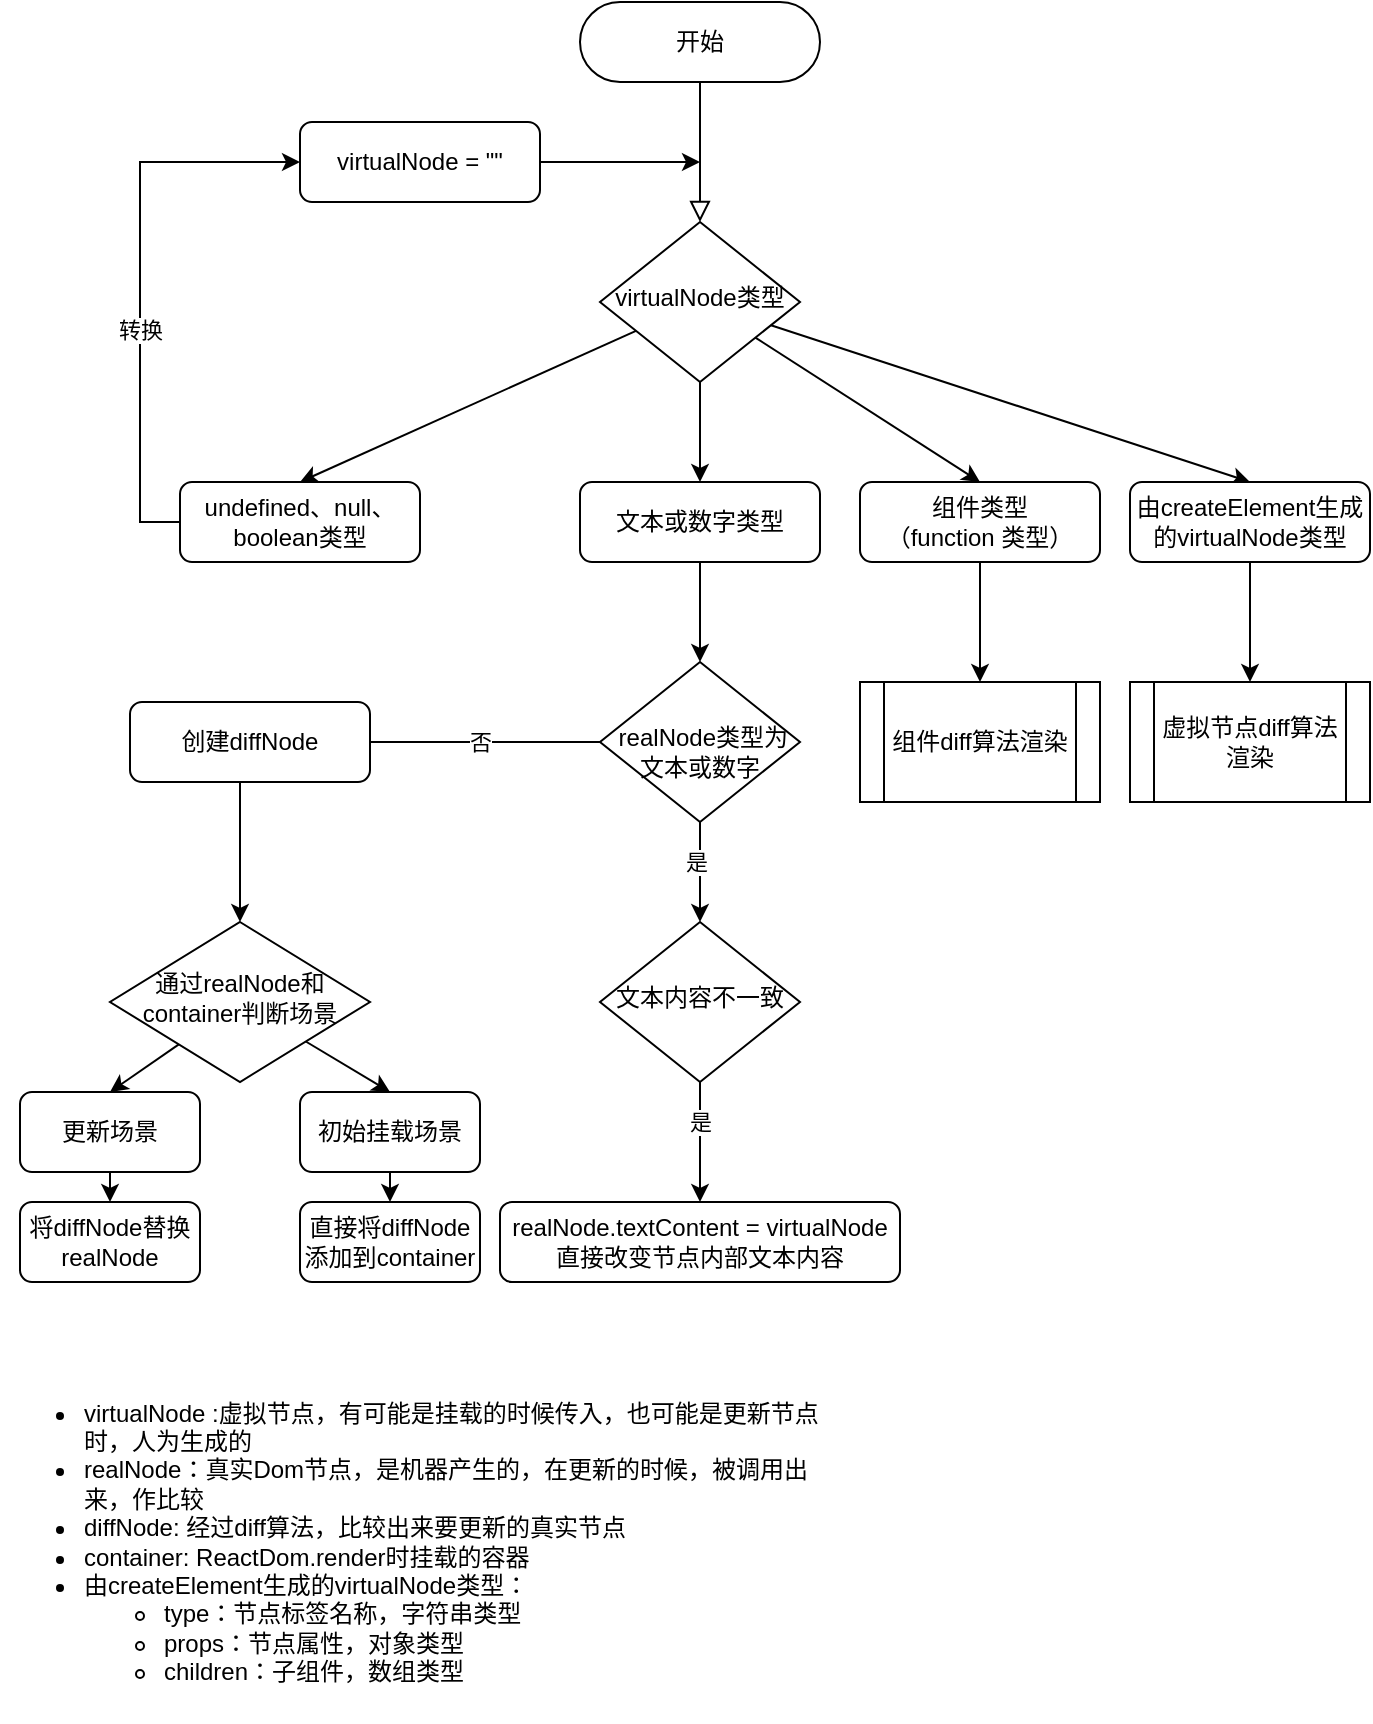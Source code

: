 <mxfile version="14.6.13" type="device" pages="5"><diagram id="C5RBs43oDa-KdzZeNtuy" name="主框架diff算法"><mxGraphModel dx="1100" dy="832" grid="1" gridSize="10" guides="1" tooltips="1" connect="1" arrows="1" fold="1" page="1" pageScale="1" pageWidth="827" pageHeight="1169" math="0" shadow="0"><root><mxCell id="WIyWlLk6GJQsqaUBKTNV-0"/><mxCell id="WIyWlLk6GJQsqaUBKTNV-1" parent="WIyWlLk6GJQsqaUBKTNV-0"/><mxCell id="WIyWlLk6GJQsqaUBKTNV-2" value="" style="rounded=0;html=1;jettySize=auto;orthogonalLoop=1;fontSize=11;endArrow=block;endFill=0;endSize=8;strokeWidth=1;shadow=0;labelBackgroundColor=none;edgeStyle=orthogonalEdgeStyle;" parent="WIyWlLk6GJQsqaUBKTNV-1" source="WIyWlLk6GJQsqaUBKTNV-3" target="WIyWlLk6GJQsqaUBKTNV-6" edge="1"><mxGeometry relative="1" as="geometry"/></mxCell><mxCell id="WIyWlLk6GJQsqaUBKTNV-3" value="开始" style="rounded=1;whiteSpace=wrap;html=1;fontSize=12;glass=0;strokeWidth=1;shadow=0;arcSize=50;" parent="WIyWlLk6GJQsqaUBKTNV-1" vertex="1"><mxGeometry x="343" y="130" width="120" height="40" as="geometry"/></mxCell><mxCell id="iHR2rV2-l91cY3RqKarY-4" style="edgeStyle=orthogonalEdgeStyle;rounded=0;orthogonalLoop=1;jettySize=auto;html=1;entryX=0.5;entryY=0;entryDx=0;entryDy=0;" edge="1" parent="WIyWlLk6GJQsqaUBKTNV-1" source="WIyWlLk6GJQsqaUBKTNV-6" target="iHR2rV2-l91cY3RqKarY-1"><mxGeometry relative="1" as="geometry"/></mxCell><mxCell id="iHR2rV2-l91cY3RqKarY-100" style="edgeStyle=none;rounded=0;orthogonalLoop=1;jettySize=auto;html=1;entryX=0.5;entryY=0;entryDx=0;entryDy=0;" edge="1" parent="WIyWlLk6GJQsqaUBKTNV-1" source="WIyWlLk6GJQsqaUBKTNV-6" target="iHR2rV2-l91cY3RqKarY-99"><mxGeometry relative="1" as="geometry"/></mxCell><mxCell id="iHR2rV2-l91cY3RqKarY-101" style="edgeStyle=none;rounded=0;orthogonalLoop=1;jettySize=auto;html=1;entryX=0.5;entryY=0;entryDx=0;entryDy=0;" edge="1" parent="WIyWlLk6GJQsqaUBKTNV-1" source="WIyWlLk6GJQsqaUBKTNV-6" target="iHR2rV2-l91cY3RqKarY-2"><mxGeometry relative="1" as="geometry"/></mxCell><mxCell id="iHR2rV2-l91cY3RqKarY-102" style="edgeStyle=none;rounded=0;orthogonalLoop=1;jettySize=auto;html=1;entryX=0.5;entryY=0;entryDx=0;entryDy=0;" edge="1" parent="WIyWlLk6GJQsqaUBKTNV-1" source="WIyWlLk6GJQsqaUBKTNV-6" target="iHR2rV2-l91cY3RqKarY-0"><mxGeometry relative="1" as="geometry"/></mxCell><mxCell id="WIyWlLk6GJQsqaUBKTNV-6" value="&lt;font style=&quot;font-size: 12px&quot;&gt;virtualNode类型&lt;/font&gt;" style="rhombus;whiteSpace=wrap;html=1;shadow=0;fontFamily=Helvetica;fontSize=12;align=center;strokeWidth=1;spacing=6;spacingTop=-4;" parent="WIyWlLk6GJQsqaUBKTNV-1" vertex="1"><mxGeometry x="353" y="240" width="100" height="80" as="geometry"/></mxCell><mxCell id="iHR2rV2-l91cY3RqKarY-18" style="edgeStyle=elbowEdgeStyle;rounded=0;orthogonalLoop=1;jettySize=auto;html=1;entryX=0;entryY=0.5;entryDx=0;entryDy=0;" edge="1" parent="WIyWlLk6GJQsqaUBKTNV-1" source="iHR2rV2-l91cY3RqKarY-0" target="iHR2rV2-l91cY3RqKarY-9"><mxGeometry relative="1" as="geometry"><Array as="points"><mxPoint x="123" y="290"/></Array></mxGeometry></mxCell><mxCell id="iHR2rV2-l91cY3RqKarY-23" value="转换" style="edgeLabel;html=1;align=center;verticalAlign=middle;resizable=0;points=[];" vertex="1" connectable="0" parent="iHR2rV2-l91cY3RqKarY-18"><mxGeometry x="0.536" y="-3" relative="1" as="geometry"><mxPoint x="-15" y="81" as="offset"/></mxGeometry></mxCell><mxCell id="iHR2rV2-l91cY3RqKarY-0" value="&lt;span&gt;undefined、null、&lt;/span&gt;&lt;br style=&quot;box-sizing: border-box ; margin: 0px ; padding: 0px&quot;&gt;&lt;span&gt;boolean类型&lt;/span&gt;" style="rounded=1;whiteSpace=wrap;html=1;fontSize=12;glass=0;strokeWidth=1;shadow=0;" vertex="1" parent="WIyWlLk6GJQsqaUBKTNV-1"><mxGeometry x="143" y="370" width="120" height="40" as="geometry"/></mxCell><mxCell id="iHR2rV2-l91cY3RqKarY-25" style="edgeStyle=elbowEdgeStyle;rounded=0;orthogonalLoop=1;jettySize=auto;html=1;entryX=0.5;entryY=0;entryDx=0;entryDy=0;" edge="1" parent="WIyWlLk6GJQsqaUBKTNV-1" source="iHR2rV2-l91cY3RqKarY-1" target="iHR2rV2-l91cY3RqKarY-24"><mxGeometry relative="1" as="geometry"/></mxCell><mxCell id="iHR2rV2-l91cY3RqKarY-1" value="&lt;span&gt;文本或数字类型&lt;/span&gt;" style="rounded=1;whiteSpace=wrap;html=1;fontSize=12;glass=0;strokeWidth=1;shadow=0;" vertex="1" parent="WIyWlLk6GJQsqaUBKTNV-1"><mxGeometry x="343" y="370" width="120" height="40" as="geometry"/></mxCell><mxCell id="iHR2rV2-l91cY3RqKarY-107" style="edgeStyle=none;rounded=0;orthogonalLoop=1;jettySize=auto;html=1;entryX=0.5;entryY=0;entryDx=0;entryDy=0;" edge="1" parent="WIyWlLk6GJQsqaUBKTNV-1" source="iHR2rV2-l91cY3RqKarY-2" target="iHR2rV2-l91cY3RqKarY-105"><mxGeometry relative="1" as="geometry"/></mxCell><mxCell id="iHR2rV2-l91cY3RqKarY-2" value="&lt;span&gt;组件类型&lt;/span&gt;&lt;br style=&quot;box-sizing: border-box ; margin: 0px ; padding: 0px&quot;&gt;&lt;span&gt;（function 类型）&lt;/span&gt;" style="rounded=1;whiteSpace=wrap;html=1;fontSize=12;glass=0;strokeWidth=1;shadow=0;" vertex="1" parent="WIyWlLk6GJQsqaUBKTNV-1"><mxGeometry x="483" y="370" width="120" height="40" as="geometry"/></mxCell><mxCell id="iHR2rV2-l91cY3RqKarY-11" style="edgeStyle=orthogonalEdgeStyle;rounded=0;orthogonalLoop=1;jettySize=auto;html=1;" edge="1" parent="WIyWlLk6GJQsqaUBKTNV-1" source="iHR2rV2-l91cY3RqKarY-9"><mxGeometry relative="1" as="geometry"><mxPoint x="403" y="210" as="targetPoint"/><Array as="points"><mxPoint x="323" y="210"/><mxPoint x="323" y="210"/></Array></mxGeometry></mxCell><mxCell id="iHR2rV2-l91cY3RqKarY-9" value="&lt;span&gt;virtualNode = &quot;&quot;&lt;/span&gt;" style="rounded=1;whiteSpace=wrap;html=1;fontSize=12;glass=0;strokeWidth=1;shadow=0;" vertex="1" parent="WIyWlLk6GJQsqaUBKTNV-1"><mxGeometry x="203" y="190" width="120" height="40" as="geometry"/></mxCell><mxCell id="iHR2rV2-l91cY3RqKarY-12" style="edgeStyle=orthogonalEdgeStyle;rounded=0;orthogonalLoop=1;jettySize=auto;html=1;exitX=0.5;exitY=1;exitDx=0;exitDy=0;" edge="1" parent="WIyWlLk6GJQsqaUBKTNV-1" source="iHR2rV2-l91cY3RqKarY-9" target="iHR2rV2-l91cY3RqKarY-9"><mxGeometry relative="1" as="geometry"/></mxCell><mxCell id="iHR2rV2-l91cY3RqKarY-54" style="edgeStyle=elbowEdgeStyle;rounded=0;orthogonalLoop=1;jettySize=auto;html=1;entryX=0.5;entryY=0;entryDx=0;entryDy=0;" edge="1" parent="WIyWlLk6GJQsqaUBKTNV-1" source="iHR2rV2-l91cY3RqKarY-24" target="iHR2rV2-l91cY3RqKarY-52"><mxGeometry relative="1" as="geometry"/></mxCell><mxCell id="iHR2rV2-l91cY3RqKarY-59" style="edgeStyle=elbowEdgeStyle;rounded=0;orthogonalLoop=1;jettySize=auto;html=1;entryX=0;entryY=0.5;entryDx=0;entryDy=0;" edge="1" parent="WIyWlLk6GJQsqaUBKTNV-1" source="iHR2rV2-l91cY3RqKarY-24" target="iHR2rV2-l91cY3RqKarY-58"><mxGeometry relative="1" as="geometry"/></mxCell><mxCell id="iHR2rV2-l91cY3RqKarY-24" value="&lt;font style=&quot;font-size: 12px&quot;&gt;&lt;br style=&quot;box-sizing: border-box ; margin: 0px ; padding: 0px&quot;&gt;&amp;nbsp;realNode类型为文本或数字&lt;/font&gt;" style="rhombus;whiteSpace=wrap;html=1;shadow=0;fontFamily=Helvetica;fontSize=12;align=center;strokeWidth=1;spacing=6;spacingTop=-4;" vertex="1" parent="WIyWlLk6GJQsqaUBKTNV-1"><mxGeometry x="353" y="460" width="100" height="80" as="geometry"/></mxCell><mxCell id="iHR2rV2-l91cY3RqKarY-35" value="是" style="edgeLabel;html=1;align=center;verticalAlign=middle;resizable=0;points=[];" vertex="1" connectable="0" parent="WIyWlLk6GJQsqaUBKTNV-1"><mxGeometry x="401" y="560" as="geometry"/></mxCell><mxCell id="iHR2rV2-l91cY3RqKarY-48" value="否" style="edgeLabel;html=1;align=center;verticalAlign=middle;resizable=0;points=[];" vertex="1" connectable="0" parent="WIyWlLk6GJQsqaUBKTNV-1"><mxGeometry x="293" y="500" as="geometry"/></mxCell><mxCell id="iHR2rV2-l91cY3RqKarY-94" style="edgeStyle=elbowEdgeStyle;rounded=0;orthogonalLoop=1;jettySize=auto;html=1;" edge="1" parent="WIyWlLk6GJQsqaUBKTNV-1" source="iHR2rV2-l91cY3RqKarY-50" target="iHR2rV2-l91cY3RqKarY-92"><mxGeometry relative="1" as="geometry"/></mxCell><mxCell id="iHR2rV2-l91cY3RqKarY-50" value="更新场景" style="rounded=1;whiteSpace=wrap;html=1;fontSize=12;glass=0;strokeWidth=1;shadow=0;" vertex="1" parent="WIyWlLk6GJQsqaUBKTNV-1"><mxGeometry x="63" y="675" width="90" height="40" as="geometry"/></mxCell><mxCell id="iHR2rV2-l91cY3RqKarY-55" style="edgeStyle=elbowEdgeStyle;rounded=0;orthogonalLoop=1;jettySize=auto;html=1;entryX=0.5;entryY=0;entryDx=0;entryDy=0;" edge="1" parent="WIyWlLk6GJQsqaUBKTNV-1" source="iHR2rV2-l91cY3RqKarY-52" target="iHR2rV2-l91cY3RqKarY-53"><mxGeometry relative="1" as="geometry"/></mxCell><mxCell id="iHR2rV2-l91cY3RqKarY-52" value="文本内容不一致" style="rhombus;whiteSpace=wrap;html=1;shadow=0;fontFamily=Helvetica;fontSize=12;align=center;strokeWidth=1;spacing=6;spacingTop=-4;" vertex="1" parent="WIyWlLk6GJQsqaUBKTNV-1"><mxGeometry x="353" y="590" width="100" height="80" as="geometry"/></mxCell><mxCell id="iHR2rV2-l91cY3RqKarY-53" value="&lt;font style=&quot;font-size: 12px&quot;&gt;realNode.textContent&amp;nbsp;=&amp;nbsp;virtualNode&lt;br style=&quot;box-sizing: border-box ; margin: 0px ; padding: 0px&quot;&gt;直接改变节点内部文本内容&lt;/font&gt;" style="rounded=1;whiteSpace=wrap;html=1;fontSize=12;glass=0;strokeWidth=1;shadow=0;" vertex="1" parent="WIyWlLk6GJQsqaUBKTNV-1"><mxGeometry x="303" y="730" width="200" height="40" as="geometry"/></mxCell><mxCell id="iHR2rV2-l91cY3RqKarY-56" value="是" style="edgeLabel;html=1;align=center;verticalAlign=middle;resizable=0;points=[];" vertex="1" connectable="0" parent="WIyWlLk6GJQsqaUBKTNV-1"><mxGeometry x="403" y="690" as="geometry"/></mxCell><mxCell id="iHR2rV2-l91cY3RqKarY-97" style="edgeStyle=none;rounded=0;orthogonalLoop=1;jettySize=auto;html=1;entryX=0.5;entryY=0;entryDx=0;entryDy=0;" edge="1" parent="WIyWlLk6GJQsqaUBKTNV-1" source="iHR2rV2-l91cY3RqKarY-57" target="iHR2rV2-l91cY3RqKarY-86"><mxGeometry relative="1" as="geometry"/></mxCell><mxCell id="iHR2rV2-l91cY3RqKarY-98" style="edgeStyle=none;rounded=0;orthogonalLoop=1;jettySize=auto;html=1;entryX=0.5;entryY=0;entryDx=0;entryDy=0;" edge="1" parent="WIyWlLk6GJQsqaUBKTNV-1" source="iHR2rV2-l91cY3RqKarY-57" target="iHR2rV2-l91cY3RqKarY-50"><mxGeometry relative="1" as="geometry"/></mxCell><mxCell id="iHR2rV2-l91cY3RqKarY-57" value="通过realNode和container判断场景" style="rhombus;whiteSpace=wrap;html=1;shadow=0;fontFamily=Helvetica;fontSize=12;align=center;strokeWidth=1;spacing=6;spacingTop=-4;" vertex="1" parent="WIyWlLk6GJQsqaUBKTNV-1"><mxGeometry x="108" y="590" width="130" height="80" as="geometry"/></mxCell><mxCell id="iHR2rV2-l91cY3RqKarY-60" style="edgeStyle=elbowEdgeStyle;rounded=0;orthogonalLoop=1;jettySize=auto;html=1;entryX=0.5;entryY=0;entryDx=0;entryDy=0;" edge="1" parent="WIyWlLk6GJQsqaUBKTNV-1" source="iHR2rV2-l91cY3RqKarY-58" target="iHR2rV2-l91cY3RqKarY-57"><mxGeometry relative="1" as="geometry"/></mxCell><mxCell id="iHR2rV2-l91cY3RqKarY-58" value="创建diffNode" style="rounded=1;whiteSpace=wrap;html=1;fontSize=12;glass=0;strokeWidth=1;shadow=0;" vertex="1" parent="WIyWlLk6GJQsqaUBKTNV-1"><mxGeometry x="118" y="480" width="120" height="40" as="geometry"/></mxCell><mxCell id="iHR2rV2-l91cY3RqKarY-85" value="&lt;ul&gt;&lt;li&gt;&lt;span style=&quot;text-align: center&quot;&gt;virtualNode :虚拟节点，有可能是挂载的时候传入，也可能是更新节点时，人为生成的&lt;/span&gt;&lt;br&gt;&lt;/li&gt;&lt;li&gt;&lt;span style=&quot;text-align: center&quot;&gt;realNode：真实Dom节点，是机器产生的，在更新的时候，被调用出来，作比较&lt;/span&gt;&lt;br&gt;&lt;/li&gt;&lt;li&gt;diffNode: 经过diff算法，比较出来要更新的真实节点&lt;/li&gt;&lt;li&gt;container: ReactDom.render时挂载的容器&lt;/li&gt;&lt;li&gt;&lt;span style=&quot;text-align: center&quot;&gt;由createElement生成的virtualNode&lt;/span&gt;类型：&lt;/li&gt;&lt;ul&gt;&lt;li&gt;type：节点标签名称，字符串类型&lt;/li&gt;&lt;li&gt;props：节点属性，对象类型&lt;/li&gt;&lt;li&gt;children：子组件，数组类型&lt;/li&gt;&lt;/ul&gt;&lt;/ul&gt;" style="text;strokeColor=none;fillColor=none;html=1;whiteSpace=wrap;verticalAlign=middle;overflow=hidden;" vertex="1" parent="WIyWlLk6GJQsqaUBKTNV-1"><mxGeometry x="53" y="810" width="410" height="180" as="geometry"/></mxCell><mxCell id="iHR2rV2-l91cY3RqKarY-95" style="edgeStyle=elbowEdgeStyle;rounded=0;orthogonalLoop=1;jettySize=auto;html=1;entryX=0.5;entryY=0;entryDx=0;entryDy=0;" edge="1" parent="WIyWlLk6GJQsqaUBKTNV-1" source="iHR2rV2-l91cY3RqKarY-86" target="iHR2rV2-l91cY3RqKarY-93"><mxGeometry relative="1" as="geometry"/></mxCell><mxCell id="iHR2rV2-l91cY3RqKarY-86" value="初始挂载场景" style="rounded=1;whiteSpace=wrap;html=1;fontSize=12;glass=0;strokeWidth=1;shadow=0;" vertex="1" parent="WIyWlLk6GJQsqaUBKTNV-1"><mxGeometry x="203" y="675" width="90" height="40" as="geometry"/></mxCell><mxCell id="iHR2rV2-l91cY3RqKarY-92" value="将diffNode替换realNode" style="rounded=1;whiteSpace=wrap;html=1;fontSize=12;glass=0;strokeWidth=1;shadow=0;" vertex="1" parent="WIyWlLk6GJQsqaUBKTNV-1"><mxGeometry x="63" y="730" width="90" height="40" as="geometry"/></mxCell><mxCell id="iHR2rV2-l91cY3RqKarY-93" value="直接将diffNode添加到&lt;span style=&quot;text-align: left&quot;&gt;container&lt;/span&gt;" style="rounded=1;whiteSpace=wrap;html=1;fontSize=12;glass=0;strokeWidth=1;shadow=0;" vertex="1" parent="WIyWlLk6GJQsqaUBKTNV-1"><mxGeometry x="203" y="730" width="90" height="40" as="geometry"/></mxCell><mxCell id="3c8mc_hyzNUOtIK3yPbI-0" style="edgeStyle=orthogonalEdgeStyle;rounded=0;orthogonalLoop=1;jettySize=auto;html=1;entryX=0.5;entryY=0;entryDx=0;entryDy=0;" edge="1" parent="WIyWlLk6GJQsqaUBKTNV-1" source="iHR2rV2-l91cY3RqKarY-99" target="iHR2rV2-l91cY3RqKarY-106"><mxGeometry relative="1" as="geometry"/></mxCell><mxCell id="iHR2rV2-l91cY3RqKarY-99" value="由createElement生成的virtualNode类型" style="rounded=1;whiteSpace=wrap;html=1;fontSize=12;glass=0;strokeWidth=1;shadow=0;" vertex="1" parent="WIyWlLk6GJQsqaUBKTNV-1"><mxGeometry x="618" y="370" width="120" height="40" as="geometry"/></mxCell><UserObject label="组件diff算法渲染" link="data:page/id,F07v03dP29LXwjmFdoZd" id="iHR2rV2-l91cY3RqKarY-105"><mxCell style="shape=process;whiteSpace=wrap;html=1;backgroundOutline=1;strokeColor=#000000;" vertex="1" parent="WIyWlLk6GJQsqaUBKTNV-1"><mxGeometry x="483" y="470" width="120" height="60" as="geometry"/></mxCell></UserObject><UserObject label="虚拟节点diff算法渲染" link="data:page/id,rJXQB5jRDDMttJ61L-pO" id="iHR2rV2-l91cY3RqKarY-106"><mxCell style="shape=process;whiteSpace=wrap;html=1;backgroundOutline=1;strokeColor=#000000;" vertex="1" parent="WIyWlLk6GJQsqaUBKTNV-1"><mxGeometry x="618" y="470" width="120" height="60" as="geometry"/></mxCell></UserObject></root></mxGraphModel></diagram><diagram id="F07v03dP29LXwjmFdoZd" name="组件diff算法"><mxGraphModel dx="917" dy="693" grid="1" gridSize="10" guides="1" tooltips="1" connect="1" arrows="1" fold="1" page="1" pageScale="1" pageWidth="827" pageHeight="1169" math="0" shadow="0"><root><mxCell id="VzVRVLzNz2hoPySCTanw-0"/><mxCell id="VzVRVLzNz2hoPySCTanw-1" parent="VzVRVLzNz2hoPySCTanw-0"/><mxCell id="85xhMjke_iJyEO7d5u4w-9" style="edgeStyle=none;rounded=0;orthogonalLoop=1;jettySize=auto;html=1;entryX=0.5;entryY=0;entryDx=0;entryDy=0;" edge="1" parent="VzVRVLzNz2hoPySCTanw-1" source="VzVRVLzNz2hoPySCTanw-2" target="85xhMjke_iJyEO7d5u4w-3"><mxGeometry relative="1" as="geometry"/></mxCell><mxCell id="WTb5SBQ-n23WQpiwzLZL-12" value="否" style="edgeLabel;html=1;align=center;verticalAlign=middle;resizable=0;points=[];" vertex="1" connectable="0" parent="85xhMjke_iJyEO7d5u4w-9"><mxGeometry x="-0.429" y="3" relative="1" as="geometry"><mxPoint x="-3" y="18" as="offset"/></mxGeometry></mxCell><mxCell id="85xhMjke_iJyEO7d5u4w-45" style="edgeStyle=orthogonalEdgeStyle;rounded=0;orthogonalLoop=1;jettySize=auto;html=1;entryX=0.5;entryY=0;entryDx=0;entryDy=0;" edge="1" parent="VzVRVLzNz2hoPySCTanw-1" source="VzVRVLzNz2hoPySCTanw-2" target="85xhMjke_iJyEO7d5u4w-10"><mxGeometry relative="1" as="geometry"/></mxCell><mxCell id="WTb5SBQ-n23WQpiwzLZL-11" value="是" style="edgeLabel;html=1;align=center;verticalAlign=middle;resizable=0;points=[];" vertex="1" connectable="0" parent="85xhMjke_iJyEO7d5u4w-45"><mxGeometry x="-0.035" y="2" relative="1" as="geometry"><mxPoint as="offset"/></mxGeometry></mxCell><mxCell id="VzVRVLzNz2hoPySCTanw-2" value="realNode.&lt;span style=&quot;background-color: rgb(255 , 255 , 255)&quot;&gt;_component&lt;/span&gt;&lt;br&gt;.&lt;span class=&quot;pl-c1&quot; style=&quot;box-sizing: border-box ; font-family: , &amp;#34;consolas&amp;#34; , &amp;#34;liberation mono&amp;#34; , &amp;#34;menlo&amp;#34; , monospace ; background-color: rgb(255 , 255 , 255)&quot;&gt;constructor ===&amp;nbsp;&lt;/span&gt;&lt;span style=&quot;background-color: rgb(255 , 255 , 255)&quot;&gt;&lt;/span&gt;virtualNode.type&lt;br&gt;(组件类型是否发生变化)" style="rhombus;whiteSpace=wrap;html=1;shadow=0;fontFamily=Helvetica;fontSize=12;align=center;strokeWidth=1;spacing=6;spacingTop=-4;" vertex="1" parent="VzVRVLzNz2hoPySCTanw-1"><mxGeometry x="96" y="130" width="250" height="80" as="geometry"/></mxCell><mxCell id="VzVRVLzNz2hoPySCTanw-3" style="edgeStyle=none;rounded=0;orthogonalLoop=1;jettySize=auto;html=1;entryX=0.5;entryY=0;entryDx=0;entryDy=0;" edge="1" parent="VzVRVLzNz2hoPySCTanw-1" source="VzVRVLzNz2hoPySCTanw-4" target="VzVRVLzNz2hoPySCTanw-2"><mxGeometry relative="1" as="geometry"/></mxCell><mxCell id="VzVRVLzNz2hoPySCTanw-4" value="开始" style="rounded=1;whiteSpace=wrap;html=1;fontSize=12;glass=0;strokeWidth=1;shadow=0;arcSize=50;" vertex="1" parent="VzVRVLzNz2hoPySCTanw-1"><mxGeometry x="161" y="60" width="120" height="40" as="geometry"/></mxCell><mxCell id="85xhMjke_iJyEO7d5u4w-3" value="只更新组件局部内容" style="swimlane;html=1;startSize=20;horizontal=1;childLayout=treeLayout;horizontalTree=0;resizable=0;containerType=tree;strokeColor=#000000;" vertex="1" parent="VzVRVLzNz2hoPySCTanw-1"><mxGeometry x="151" y="287" width="140" height="298" as="geometry"/></mxCell><mxCell id="85xhMjke_iJyEO7d5u4w-4" value="&lt;pre style=&quot;box-sizing: border-box ; margin-top: 0px ; margin-bottom: 0px ; overflow-wrap: normal ; padding: 16px ; overflow: auto ; line-height: 1.45 ; border-radius: 6px ; word-break: normal ; color: rgb(36 , 41 , 46)&quot;&gt;&lt;span class=&quot;pl-en&quot; style=&quot;box-sizing: border-box&quot;&gt;开始&lt;/span&gt;&lt;/pre&gt;" style="whiteSpace=wrap;html=1;rounded=1;arcSize=50;" vertex="1" parent="85xhMjke_iJyEO7d5u4w-3"><mxGeometry x="20.0" y="40" width="100" height="40" as="geometry"/></mxCell><mxCell id="85xhMjke_iJyEO7d5u4w-7" value="&lt;pre style=&quot;color: rgb(36 , 41 , 46) ; box-sizing: border-box ; margin-top: 0px ; margin-bottom: 0px ; overflow-wrap: normal ; padding: 16px ; overflow: auto ; line-height: 1.45 ; border-radius: 6px ; word-break: normal&quot;&gt;&lt;span class=&quot;pl-en&quot; style=&quot;box-sizing: border-box&quot;&gt;setComponentProps&lt;/span&gt;&lt;/pre&gt;" style="whiteSpace=wrap;html=1;" vertex="1" parent="85xhMjke_iJyEO7d5u4w-3"><mxGeometry x="20.0" y="139.0" width="100" height="40" as="geometry"/></mxCell><mxCell id="85xhMjke_iJyEO7d5u4w-8" value="" style="edgeStyle=elbowEdgeStyle;elbow=vertical;html=1;rounded=0;" edge="1" parent="85xhMjke_iJyEO7d5u4w-3" source="85xhMjke_iJyEO7d5u4w-4" target="85xhMjke_iJyEO7d5u4w-7"><mxGeometry relative="1" as="geometry"/></mxCell><mxCell id="85xhMjke_iJyEO7d5u4w-46" value="" style="edgeStyle=elbowEdgeStyle;elbow=vertical;html=1;rounded=0;" edge="1" target="85xhMjke_iJyEO7d5u4w-47" source="85xhMjke_iJyEO7d5u4w-7" parent="85xhMjke_iJyEO7d5u4w-3"><mxGeometry relative="1" as="geometry"><mxPoint x="405.0" y="330" as="sourcePoint"/></mxGeometry></mxCell><mxCell id="85xhMjke_iJyEO7d5u4w-47" value="&lt;pre style=&quot;color: rgb(36 , 41 , 46) ; box-sizing: border-box ; margin-top: 0px ; margin-bottom: 0px ; overflow-wrap: normal ; padding: 16px ; overflow: auto ; line-height: 1.45 ; border-radius: 6px ; word-break: normal&quot;&gt;&lt;span class=&quot;pl-en&quot; style=&quot;box-sizing: border-box&quot;&gt;renderComponent&lt;/span&gt;&lt;/pre&gt;" style="whiteSpace=wrap;html=1;" vertex="1" parent="85xhMjke_iJyEO7d5u4w-3"><mxGeometry x="20" y="238.0" width="100" height="40" as="geometry"/></mxCell><mxCell id="85xhMjke_iJyEO7d5u4w-10" value="更新整个组件" style="swimlane;html=1;startSize=20;horizontal=1;childLayout=treeLayout;horizontalTree=0;resizable=0;containerType=tree;strokeColor=#000000;" vertex="1" parent="VzVRVLzNz2hoPySCTanw-1"><mxGeometry x="366" y="250" width="365" height="445" as="geometry"><mxRectangle x="550" y="250" width="140" height="20" as="alternateBounds"/></mxGeometry></mxCell><mxCell id="85xhMjke_iJyEO7d5u4w-11" value="&lt;pre style=&quot;box-sizing: border-box ; margin-top: 0px ; margin-bottom: 0px ; overflow-wrap: normal ; padding: 16px ; overflow: auto ; line-height: 1.45 ; border-radius: 6px ; word-break: normal ; color: rgb(36 , 41 , 46)&quot;&gt;&lt;pre style=&quot;box-sizing: border-box ; font-family: , &amp;#34;consolas&amp;#34; , &amp;#34;liberation mono&amp;#34; , &amp;#34;menlo&amp;#34; , monospace ; margin-top: 0px ; margin-bottom: 0px ; overflow-wrap: normal ; padding: 16px ; overflow: auto ; line-height: 1.45 ; border-radius: 6px ; word-break: normal&quot;&gt;&lt;span class=&quot;pl-en&quot; style=&quot;box-sizing: border-box&quot;&gt;开始&lt;/span&gt;&lt;/pre&gt;&lt;/pre&gt;" style="whiteSpace=wrap;html=1;rounded=1;arcSize=50;" vertex="1" parent="85xhMjke_iJyEO7d5u4w-10"><mxGeometry x="126.5" y="40" width="100" height="40" as="geometry"/></mxCell><mxCell id="85xhMjke_iJyEO7d5u4w-12" value="&lt;pre style=&quot;color: rgb(36 , 41 , 46) ; box-sizing: border-box ; margin-top: 0px ; margin-bottom: 0px ; overflow-wrap: normal ; padding: 16px ; overflow: auto ; line-height: 1.45 ; border-radius: 6px ; word-break: normal&quot;&gt;&lt;pre style=&quot;box-sizing: border-box ; margin-top: 0px ; margin-bottom: 0px ; overflow-wrap: normal ; padding: 16px ; overflow: auto ; line-height: 1.45 ; border-radius: 6px ; word-break: normal&quot;&gt;&lt;span class=&quot;pl-en&quot; style=&quot;box-sizing: border-box&quot;&gt;createComponent&lt;/span&gt;&lt;/pre&gt;&lt;/pre&gt;" style="whiteSpace=wrap;html=1;" vertex="1" parent="85xhMjke_iJyEO7d5u4w-10"><mxGeometry x="20.0" y="171.0" width="100" height="40" as="geometry"/></mxCell><mxCell id="85xhMjke_iJyEO7d5u4w-13" value="" style="edgeStyle=elbowEdgeStyle;elbow=vertical;html=1;rounded=0;" edge="1" parent="85xhMjke_iJyEO7d5u4w-10" source="85xhMjke_iJyEO7d5u4w-11" target="85xhMjke_iJyEO7d5u4w-12"><mxGeometry relative="1" as="geometry"/></mxCell><mxCell id="85xhMjke_iJyEO7d5u4w-28" value="" style="edgeStyle=elbowEdgeStyle;elbow=vertical;html=1;rounded=0;" edge="1" target="85xhMjke_iJyEO7d5u4w-29" source="85xhMjke_iJyEO7d5u4w-12" parent="85xhMjke_iJyEO7d5u4w-10"><mxGeometry relative="1" as="geometry"><mxPoint x="-2816" y="330" as="sourcePoint"/></mxGeometry></mxCell><mxCell id="85xhMjke_iJyEO7d5u4w-29" value="&lt;pre style=&quot;color: rgb(36 , 41 , 46) ; box-sizing: border-box ; margin-top: 0px ; margin-bottom: 0px ; overflow-wrap: normal ; padding: 16px ; overflow: auto ; line-height: 1.45 ; border-radius: 6px ; word-break: normal&quot;&gt;&lt;span class=&quot;pl-en&quot; style=&quot;box-sizing: border-box&quot;&gt;setComponentProps&lt;/span&gt;&lt;/pre&gt;" style="whiteSpace=wrap;html=1;" vertex="1" parent="85xhMjke_iJyEO7d5u4w-10"><mxGeometry x="20.0" y="286.0" width="100" height="40" as="geometry"/></mxCell><mxCell id="85xhMjke_iJyEO7d5u4w-30" value="" style="edgeStyle=elbowEdgeStyle;elbow=vertical;html=1;rounded=0;" edge="1" target="85xhMjke_iJyEO7d5u4w-31" source="85xhMjke_iJyEO7d5u4w-29" parent="85xhMjke_iJyEO7d5u4w-10"><mxGeometry relative="1" as="geometry"><mxPoint x="-2816" y="429" as="sourcePoint"/></mxGeometry></mxCell><mxCell id="85xhMjke_iJyEO7d5u4w-31" value="&lt;pre style=&quot;color: rgb(36 , 41 , 46) ; box-sizing: border-box ; margin-top: 0px ; margin-bottom: 0px ; overflow-wrap: normal ; padding: 16px ; overflow: auto ; line-height: 1.45 ; border-radius: 6px ; word-break: normal&quot;&gt;&lt;span class=&quot;pl-en&quot; style=&quot;box-sizing: border-box&quot;&gt;renderComponent&lt;/span&gt;&lt;/pre&gt;" style="whiteSpace=wrap;html=1;" vertex="1" parent="85xhMjke_iJyEO7d5u4w-10"><mxGeometry x="20" y="385.0" width="100" height="40" as="geometry"/></mxCell><mxCell id="85xhMjke_iJyEO7d5u4w-40" value="" style="edgeStyle=elbowEdgeStyle;elbow=vertical;html=1;rounded=0;" edge="1" target="85xhMjke_iJyEO7d5u4w-41" source="85xhMjke_iJyEO7d5u4w-11" parent="85xhMjke_iJyEO7d5u4w-10"><mxGeometry relative="1" as="geometry"><mxPoint x="-2798" y="330" as="sourcePoint"/></mxGeometry></mxCell><mxCell id="85xhMjke_iJyEO7d5u4w-41" value="&lt;pre style=&quot;box-sizing: border-box ; margin-top: 0px ; margin-bottom: 0px ; overflow-wrap: normal ; padding: 16px ; overflow: auto ; line-height: 1.45 ; border-radius: 6px ; word-break: normal&quot;&gt;&lt;pre style=&quot;box-sizing: border-box ; margin-top: 0px ; margin-bottom: 0px ; overflow-wrap: normal ; padding: 16px ; overflow: auto ; line-height: 1.45 ; border-radius: 6px ; word-break: normal&quot;&gt;&lt;font face=&quot;helvetica&quot;&gt;realNode是一个组件&lt;/font&gt;&lt;/pre&gt;&lt;/pre&gt;" style="rhombus;whiteSpace=wrap;html=1;shadow=0;fontFamily=Helvetica;fontSize=12;align=center;strokeWidth=1;spacing=6;spacingTop=-4;" vertex="1" parent="85xhMjke_iJyEO7d5u4w-10"><mxGeometry x="202.0" y="173.0" width="143" height="40" as="geometry"/></mxCell><mxCell id="85xhMjke_iJyEO7d5u4w-42" value="" style="edgeStyle=elbowEdgeStyle;elbow=vertical;html=1;rounded=0;anchorPointDirection=1;" edge="1" target="85xhMjke_iJyEO7d5u4w-43" source="85xhMjke_iJyEO7d5u4w-41" parent="85xhMjke_iJyEO7d5u4w-10"><mxGeometry relative="1" as="geometry"><mxPoint x="-2423" y="330" as="sourcePoint"/></mxGeometry></mxCell><mxCell id="WTb5SBQ-n23WQpiwzLZL-10" value="是" style="edgeLabel;html=1;align=center;verticalAlign=middle;resizable=0;points=[];" vertex="1" connectable="0" parent="85xhMjke_iJyEO7d5u4w-42"><mxGeometry x="-0.528" relative="1" as="geometry"><mxPoint y="16" as="offset"/></mxGeometry></mxCell><mxCell id="85xhMjke_iJyEO7d5u4w-43" value="&lt;pre style=&quot;box-sizing: border-box ; margin-top: 0px ; margin-bottom: 0px ; overflow-wrap: normal ; padding: 16px ; overflow: auto ; line-height: 1.45 ; border-radius: 6px ; word-break: normal&quot;&gt;&lt;pre style=&quot;box-sizing: border-box ; margin-top: 0px ; margin-bottom: 0px ; overflow-wrap: normal ; padding: 16px ; overflow: auto ; line-height: 1.45 ; border-radius: 6px ; word-break: normal&quot;&gt;unmountComponent&lt;br&gt;&lt;/pre&gt;&lt;/pre&gt;" style="whiteSpace=wrap;html=1;" vertex="1" parent="85xhMjke_iJyEO7d5u4w-10"><mxGeometry x="223.5" y="302.0" width="100" height="40" as="geometry"/></mxCell><mxCell id="-0xtMTxhLtIMwqHBZVMq-0" value="该过程一般是组件在setState情况下更新，或者是遇到组件初始化的时候" style="text;html=1;align=center;verticalAlign=middle;resizable=0;points=[];autosize=1;strokeColor=none;fontColor=#000000;" vertex="1" parent="VzVRVLzNz2hoPySCTanw-1"><mxGeometry x="110" y="750" width="400" height="20" as="geometry"/></mxCell></root></mxGraphModel></diagram><diagram id="rJXQB5jRDDMttJ61L-pO" name="虚拟节点diff算法"><mxGraphModel dx="1100" dy="832" grid="1" gridSize="10" guides="1" tooltips="1" connect="1" arrows="1" fold="1" page="1" pageScale="1" pageWidth="827" pageHeight="1169" math="0" shadow="0"><root><mxCell id="0bAbUiLxVx2759DGwjae-0"/><mxCell id="0bAbUiLxVx2759DGwjae-1" parent="0bAbUiLxVx2759DGwjae-0"/><mxCell id="OvYyez-DmH3behtJmcWt-1" style="edgeStyle=orthogonalEdgeStyle;rounded=0;orthogonalLoop=1;jettySize=auto;html=1;" edge="1" parent="0bAbUiLxVx2759DGwjae-1" source="7GAyarFmWyc_00rDiFKU-0" target="OvYyez-DmH3behtJmcWt-0"><mxGeometry relative="1" as="geometry"/></mxCell><mxCell id="7GAyarFmWyc_00rDiFKU-0" value="开始" style="rounded=1;whiteSpace=wrap;html=1;fontSize=12;glass=0;strokeWidth=1;shadow=0;arcSize=50;" vertex="1" parent="0bAbUiLxVx2759DGwjae-1"><mxGeometry x="335" y="40" width="120" height="40" as="geometry"/></mxCell><mxCell id="V0dNNcBvNHer39Voqh6p-0" style="edgeStyle=orthogonalEdgeStyle;rounded=0;orthogonalLoop=1;jettySize=auto;html=1;fontColor=#000000;" edge="1" parent="0bAbUiLxVx2759DGwjae-1" source="GcKIW0pdro9Mo8-sw9KJ-0" target="AkoiSc7YHY1E15mpc5v8-2"><mxGeometry relative="1" as="geometry"/></mxCell><mxCell id="GcKIW0pdro9Mo8-sw9KJ-0" value="&lt;div style=&quot;font-family: &amp;#34;consolas&amp;#34; , &amp;#34;courier new&amp;#34; , monospace ; font-size: 14px ; line-height: 19px&quot;&gt;&lt;span&gt;document&lt;/span&gt;.&lt;span&gt;createElement&lt;/span&gt;(&amp;nbsp;&lt;span&gt;virtualNode&lt;/span&gt;.&lt;span&gt;type&lt;/span&gt;&amp;nbsp;)&lt;/div&gt;创建新的diffNode节点" style="rounded=1;whiteSpace=wrap;html=1;fontSize=12;glass=0;strokeWidth=1;shadow=0;fillColor=none;labelBackgroundColor=#ffffff;" vertex="1" parent="0bAbUiLxVx2759DGwjae-1"><mxGeometry x="225" y="270" width="340" height="40" as="geometry"/></mxCell><mxCell id="AkoiSc7YHY1E15mpc5v8-0" style="edgeStyle=orthogonalEdgeStyle;rounded=0;orthogonalLoop=1;jettySize=auto;html=1;entryX=0.5;entryY=0;entryDx=0;entryDy=0;fontColor=#000000;" edge="1" parent="0bAbUiLxVx2759DGwjae-1" source="OvYyez-DmH3behtJmcWt-0" target="GcKIW0pdro9Mo8-sw9KJ-0"><mxGeometry relative="1" as="geometry"/></mxCell><mxCell id="AkoiSc7YHY1E15mpc5v8-1" value="否" style="edgeLabel;html=1;align=center;verticalAlign=middle;resizable=0;points=[];fontColor=#000000;" vertex="1" connectable="0" parent="AkoiSc7YHY1E15mpc5v8-0"><mxGeometry x="-0.236" y="4" relative="1" as="geometry"><mxPoint x="-4" y="8" as="offset"/></mxGeometry></mxCell><mxCell id="V0dNNcBvNHer39Voqh6p-13" style="edgeStyle=elbowEdgeStyle;rounded=0;orthogonalLoop=1;jettySize=auto;html=1;fontColor=#000000;" edge="1" parent="0bAbUiLxVx2759DGwjae-1" source="OvYyez-DmH3behtJmcWt-0"><mxGeometry relative="1" as="geometry"><mxPoint x="395" y="550" as="targetPoint"/><Array as="points"><mxPoint x="670" y="420"/></Array></mxGeometry></mxCell><mxCell id="V0dNNcBvNHer39Voqh6p-14" value="否" style="edgeLabel;html=1;align=center;verticalAlign=middle;resizable=0;points=[];fontColor=#000000;" vertex="1" connectable="0" parent="V0dNNcBvNHer39Voqh6p-13"><mxGeometry x="-0.127" y="-1" relative="1" as="geometry"><mxPoint x="1" y="-44" as="offset"/></mxGeometry></mxCell><mxCell id="OvYyez-DmH3behtJmcWt-0" value="vitrualNode.type === realNode.&lt;span style=&quot;font-family: &amp;#34;consolas&amp;#34; , &amp;#34;courier new&amp;#34; , monospace ; font-size: 14px&quot;&gt;nodeName&lt;/span&gt;&lt;br&gt;（虚拟节点类型与真实节点类型不一致,或者realNode不存在）" style="rhombus;whiteSpace=wrap;html=1;shadow=0;fontFamily=Helvetica;fontSize=12;align=center;strokeWidth=1;spacing=6;spacingTop=-4;" vertex="1" parent="0bAbUiLxVx2759DGwjae-1"><mxGeometry x="220" y="120" width="350" height="80" as="geometry"/></mxCell><mxCell id="V0dNNcBvNHer39Voqh6p-2" style="edgeStyle=orthogonalEdgeStyle;rounded=0;orthogonalLoop=1;jettySize=auto;html=1;entryX=0.5;entryY=0;entryDx=0;entryDy=0;fontColor=#000000;" edge="1" parent="0bAbUiLxVx2759DGwjae-1" source="AkoiSc7YHY1E15mpc5v8-2" target="V0dNNcBvNHer39Voqh6p-1"><mxGeometry relative="1" as="geometry"/></mxCell><mxCell id="V0dNNcBvNHer39Voqh6p-3" value="是" style="edgeLabel;html=1;align=center;verticalAlign=middle;resizable=0;points=[];fontColor=#000000;" vertex="1" connectable="0" parent="V0dNNcBvNHer39Voqh6p-2"><mxGeometry x="0.244" y="2" relative="1" as="geometry"><mxPoint x="-2" y="-6" as="offset"/></mxGeometry></mxCell><mxCell id="V0dNNcBvNHer39Voqh6p-15" style="edgeStyle=elbowEdgeStyle;rounded=0;orthogonalLoop=1;jettySize=auto;html=1;fontColor=#000000;" edge="1" parent="0bAbUiLxVx2759DGwjae-1" source="AkoiSc7YHY1E15mpc5v8-2"><mxGeometry relative="1" as="geometry"><mxPoint x="395" y="530" as="targetPoint"/><Array as="points"><mxPoint x="600" y="490"/></Array></mxGeometry></mxCell><mxCell id="V0dNNcBvNHer39Voqh6p-16" value="否" style="edgeLabel;html=1;align=center;verticalAlign=middle;resizable=0;points=[];fontColor=#000000;" vertex="1" connectable="0" parent="V0dNNcBvNHer39Voqh6p-15"><mxGeometry x="-0.206" y="-1" relative="1" as="geometry"><mxPoint y="21" as="offset"/></mxGeometry></mxCell><mxCell id="AkoiSc7YHY1E15mpc5v8-2" value="realNode存在" style="rhombus;whiteSpace=wrap;html=1;shadow=0;fontFamily=Helvetica;fontSize=12;align=center;strokeWidth=1;spacing=6;spacingTop=-4;" vertex="1" parent="0bAbUiLxVx2759DGwjae-1"><mxGeometry x="347.5" y="350" width="95" height="70" as="geometry"/></mxCell><mxCell id="V0dNNcBvNHer39Voqh6p-5" style="edgeStyle=orthogonalEdgeStyle;rounded=0;orthogonalLoop=1;jettySize=auto;html=1;fontColor=#000000;" edge="1" parent="0bAbUiLxVx2759DGwjae-1" source="V0dNNcBvNHer39Voqh6p-1" target="V0dNNcBvNHer39Voqh6p-4"><mxGeometry relative="1" as="geometry"/></mxCell><mxCell id="V0dNNcBvNHer39Voqh6p-1" value="将realNode的子节点都遍历复制到diffNode下&lt;div style=&quot;font-family: &amp;#34;consolas&amp;#34; , &amp;#34;courier new&amp;#34; , monospace ; font-size: 14px ; line-height: 19px&quot;&gt;&lt;/div&gt;" style="rounded=1;whiteSpace=wrap;html=1;fontSize=12;glass=0;strokeWidth=1;shadow=0;fillColor=none;labelBackgroundColor=#ffffff;" vertex="1" parent="0bAbUiLxVx2759DGwjae-1"><mxGeometry x="225" y="460" width="340" height="40" as="geometry"/></mxCell><mxCell id="V0dNNcBvNHer39Voqh6p-7" style="edgeStyle=orthogonalEdgeStyle;rounded=0;orthogonalLoop=1;jettySize=auto;html=1;entryX=0.5;entryY=0;entryDx=0;entryDy=0;fontColor=#000000;" edge="1" parent="0bAbUiLxVx2759DGwjae-1" source="V0dNNcBvNHer39Voqh6p-4" target="V0dNNcBvNHer39Voqh6p-6"><mxGeometry relative="1" as="geometry"/></mxCell><mxCell id="V0dNNcBvNHer39Voqh6p-4" value="子组件diff算法渲染" style="shape=process;whiteSpace=wrap;html=1;backgroundOutline=1;rounded=1;labelBackgroundColor=#ffffff;fontColor=#000000;strokeColor=#000000;fillColor=none;" vertex="1" parent="0bAbUiLxVx2759DGwjae-1"><mxGeometry x="302.5" y="580" width="185" height="60" as="geometry"/></mxCell><mxCell id="V0dNNcBvNHer39Voqh6p-6" value="props属性diff算法渲染" style="shape=process;whiteSpace=wrap;html=1;backgroundOutline=1;rounded=1;labelBackgroundColor=#ffffff;fontColor=#000000;strokeColor=#000000;fillColor=none;" vertex="1" parent="0bAbUiLxVx2759DGwjae-1"><mxGeometry x="302.5" y="680" width="185" height="60" as="geometry"/></mxCell><mxCell id="pUoNuqomIM9fnHDnVynP-0" value="该过程是比较常见的过程，也是比较复杂的过程，其实就是虚拟节点的渲染过程，只不过有了diff算法的操作，如下所示" style="text;html=1;align=center;verticalAlign=middle;resizable=0;points=[];autosize=1;strokeColor=none;fontColor=#000000;" vertex="1" parent="0bAbUiLxVx2759DGwjae-1"><mxGeometry x="70" y="770" width="640" height="20" as="geometry"/></mxCell><mxCell id="pUoNuqomIM9fnHDnVynP-3" style="edgeStyle=elbowEdgeStyle;rounded=0;orthogonalLoop=1;jettySize=auto;html=1;fontColor=#000000;" edge="1" parent="0bAbUiLxVx2759DGwjae-1" source="pUoNuqomIM9fnHDnVynP-1" target="pUoNuqomIM9fnHDnVynP-2"><mxGeometry relative="1" as="geometry"/></mxCell><mxCell id="pUoNuqomIM9fnHDnVynP-1" value="开始" style="rounded=1;whiteSpace=wrap;html=1;fontSize=12;glass=0;strokeWidth=1;shadow=0;arcSize=50;" vertex="1" parent="0bAbUiLxVx2759DGwjae-1"><mxGeometry x="335" y="810" width="120" height="40" as="geometry"/></mxCell><mxCell id="pUoNuqomIM9fnHDnVynP-5" style="edgeStyle=elbowEdgeStyle;rounded=0;orthogonalLoop=1;jettySize=auto;html=1;entryX=0.5;entryY=0;entryDx=0;entryDy=0;fontColor=#000000;" edge="1" parent="0bAbUiLxVx2759DGwjae-1" source="pUoNuqomIM9fnHDnVynP-2" target="pUoNuqomIM9fnHDnVynP-4"><mxGeometry relative="1" as="geometry"/></mxCell><mxCell id="pUoNuqomIM9fnHDnVynP-2" value="&lt;div style=&quot;font-family: &amp;#34;consolas&amp;#34; , &amp;#34;courier new&amp;#34; , monospace ; font-size: 14px ; line-height: 19px&quot;&gt;&lt;span&gt;document&lt;/span&gt;.&lt;span&gt;createElement&lt;/span&gt;(&amp;nbsp;&lt;span&gt;virtualNode&lt;/span&gt;.&lt;span&gt;type&lt;/span&gt;&amp;nbsp;)&lt;/div&gt;创建新的diffNode节点" style="rounded=1;whiteSpace=wrap;html=1;fontSize=12;glass=0;strokeWidth=1;shadow=0;fillColor=none;labelBackgroundColor=#ffffff;" vertex="1" parent="0bAbUiLxVx2759DGwjae-1"><mxGeometry x="225" y="880" width="340" height="40" as="geometry"/></mxCell><mxCell id="pUoNuqomIM9fnHDnVynP-7" style="edgeStyle=elbowEdgeStyle;rounded=0;orthogonalLoop=1;jettySize=auto;html=1;fontColor=#000000;" edge="1" parent="0bAbUiLxVx2759DGwjae-1" source="pUoNuqomIM9fnHDnVynP-4" target="pUoNuqomIM9fnHDnVynP-6"><mxGeometry relative="1" as="geometry"/></mxCell><mxCell id="pUoNuqomIM9fnHDnVynP-4" value="给元素绑定props属性&lt;div style=&quot;font-family: &amp;#34;consolas&amp;#34; , &amp;#34;courier new&amp;#34; , monospace ; font-size: 14px ; line-height: 19px&quot;&gt;&lt;/div&gt;" style="rounded=1;whiteSpace=wrap;html=1;fontSize=12;glass=0;strokeWidth=1;shadow=0;fillColor=none;labelBackgroundColor=#ffffff;" vertex="1" parent="0bAbUiLxVx2759DGwjae-1"><mxGeometry x="225" y="950" width="340" height="40" as="geometry"/></mxCell><mxCell id="Exqh5nA6_ZoKa2s3wZXc-3" style="edgeStyle=elbowEdgeStyle;rounded=0;orthogonalLoop=1;jettySize=auto;html=1;fontColor=#000000;" edge="1" parent="0bAbUiLxVx2759DGwjae-1" source="pUoNuqomIM9fnHDnVynP-6" target="Exqh5nA6_ZoKa2s3wZXc-1"><mxGeometry relative="1" as="geometry"/></mxCell><mxCell id="pUoNuqomIM9fnHDnVynP-6" value="给diffNode绑定子元素，子元素通过递归render进行&lt;div style=&quot;font-family: &amp;#34;consolas&amp;#34; , &amp;#34;courier new&amp;#34; , monospace ; font-size: 14px ; line-height: 19px&quot;&gt;&lt;/div&gt;" style="rounded=1;whiteSpace=wrap;html=1;fontSize=12;glass=0;strokeWidth=1;shadow=0;fillColor=none;labelBackgroundColor=#ffffff;" vertex="1" parent="0bAbUiLxVx2759DGwjae-1"><mxGeometry x="225" y="1020" width="340" height="40" as="geometry"/></mxCell><UserObject label="render(&lt;span style=&quot;background-color: rgb(255 , 255 , 255)&quot;&gt;diffNode,child&lt;/span&gt;)" link="data:page/id,C5RBs43oDa-KdzZeNtuy" id="Exqh5nA6_ZoKa2s3wZXc-1"><mxCell style="rounded=1;whiteSpace=wrap;html=1;fontSize=12;glass=0;strokeWidth=1;shadow=0;arcSize=50;" vertex="1" parent="0bAbUiLxVx2759DGwjae-1"><mxGeometry x="335" y="1090" width="120" height="40" as="geometry"/></mxCell></UserObject></root></mxGraphModel></diagram><diagram id="H10rZVRTs7hQpZyJCsTm" name="子组件diff算法渲染"><mxGraphModel dx="1100" dy="832" grid="1" gridSize="10" guides="1" tooltips="1" connect="1" arrows="1" fold="1" page="1" pageScale="1" pageWidth="827" pageHeight="1169" math="0" shadow="0"><root><mxCell id="ISYETMhcG8nXU38_t8gW-0"/><mxCell id="ISYETMhcG8nXU38_t8gW-1" parent="ISYETMhcG8nXU38_t8gW-0"/></root></mxGraphModel></diagram><diagram id="6Ce3qLG2PSFX1k0U0wjI" name="props属性diff算法渲染"><mxGraphModel dx="1100" dy="832" grid="1" gridSize="10" guides="1" tooltips="1" connect="1" arrows="1" fold="1" page="1" pageScale="1" pageWidth="827" pageHeight="1169" math="0" shadow="0"><root><mxCell id="LiePEiY-_3OdA9BCFz8c-0"/><mxCell id="LiePEiY-_3OdA9BCFz8c-1" parent="LiePEiY-_3OdA9BCFz8c-0"/></root></mxGraphModel></diagram></mxfile>